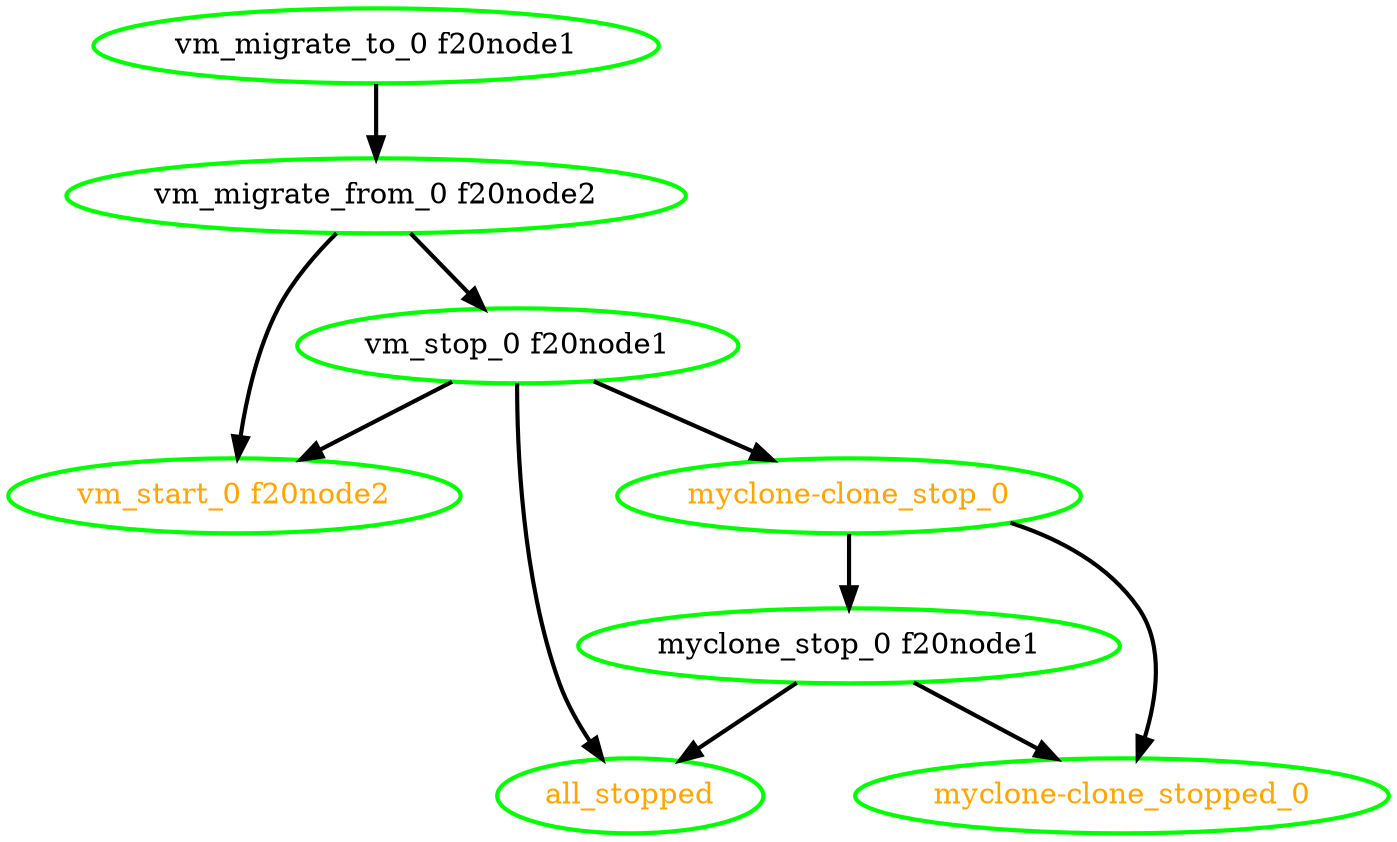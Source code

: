  digraph "g" {
"all_stopped" [ style=bold color="green" fontcolor="orange"]
"myclone-clone_stop_0" -> "myclone-clone_stopped_0" [ style = bold]
"myclone-clone_stop_0" -> "myclone_stop_0 f20node1" [ style = bold]
"myclone-clone_stop_0" [ style=bold color="green" fontcolor="orange"]
"myclone-clone_stopped_0" [ style=bold color="green" fontcolor="orange"]
"myclone_stop_0 f20node1" -> "all_stopped" [ style = bold]
"myclone_stop_0 f20node1" -> "myclone-clone_stopped_0" [ style = bold]
"myclone_stop_0 f20node1" [ style=bold color="green" fontcolor="black"]
"vm_migrate_from_0 f20node2" -> "vm_start_0 f20node2" [ style = bold]
"vm_migrate_from_0 f20node2" -> "vm_stop_0 f20node1" [ style = bold]
"vm_migrate_from_0 f20node2" [ style=bold color="green" fontcolor="black"]
"vm_migrate_to_0 f20node1" -> "vm_migrate_from_0 f20node2" [ style = bold]
"vm_migrate_to_0 f20node1" [ style=bold color="green" fontcolor="black"]
"vm_start_0 f20node2" [ style=bold color="green" fontcolor="orange"]
"vm_stop_0 f20node1" -> "all_stopped" [ style = bold]
"vm_stop_0 f20node1" -> "myclone-clone_stop_0" [ style = bold]
"vm_stop_0 f20node1" -> "vm_start_0 f20node2" [ style = bold]
"vm_stop_0 f20node1" [ style=bold color="green" fontcolor="black"]
}
